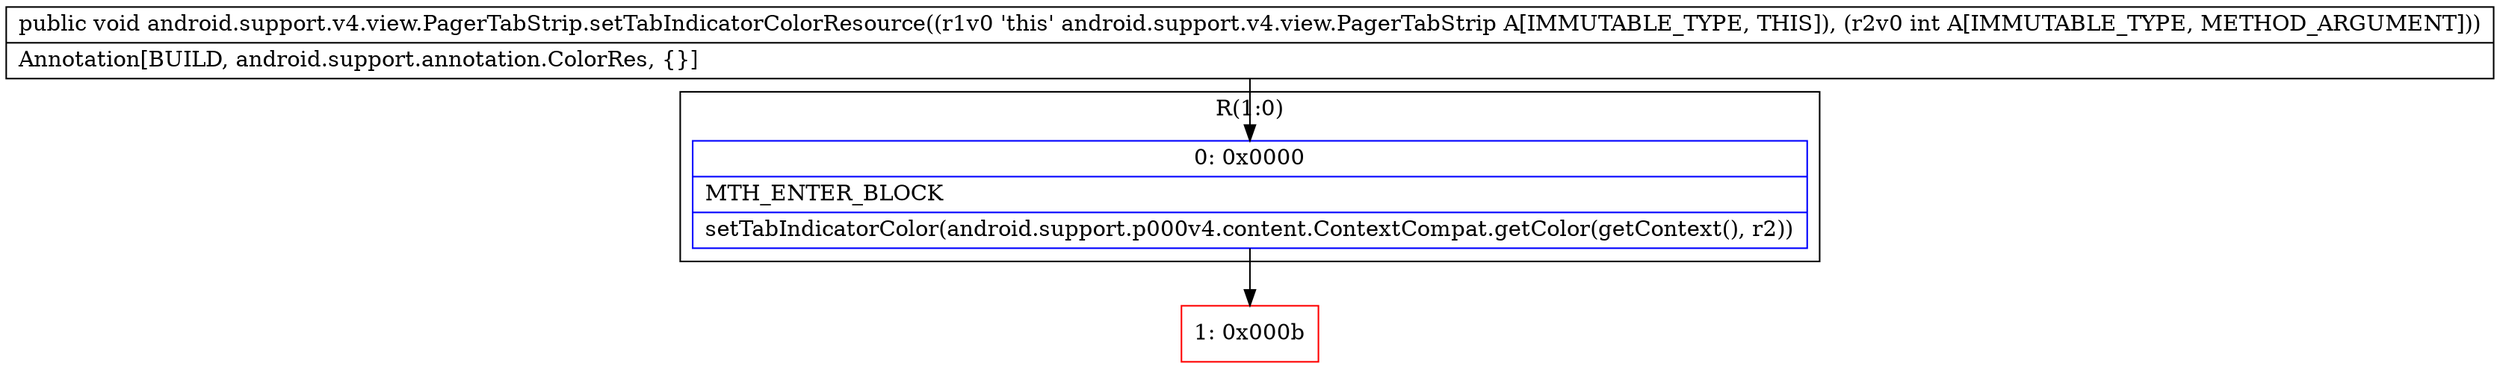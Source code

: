 digraph "CFG forandroid.support.v4.view.PagerTabStrip.setTabIndicatorColorResource(I)V" {
subgraph cluster_Region_871542172 {
label = "R(1:0)";
node [shape=record,color=blue];
Node_0 [shape=record,label="{0\:\ 0x0000|MTH_ENTER_BLOCK\l|setTabIndicatorColor(android.support.p000v4.content.ContextCompat.getColor(getContext(), r2))\l}"];
}
Node_1 [shape=record,color=red,label="{1\:\ 0x000b}"];
MethodNode[shape=record,label="{public void android.support.v4.view.PagerTabStrip.setTabIndicatorColorResource((r1v0 'this' android.support.v4.view.PagerTabStrip A[IMMUTABLE_TYPE, THIS]), (r2v0 int A[IMMUTABLE_TYPE, METHOD_ARGUMENT]))  | Annotation[BUILD, android.support.annotation.ColorRes, \{\}]\l}"];
MethodNode -> Node_0;
Node_0 -> Node_1;
}

